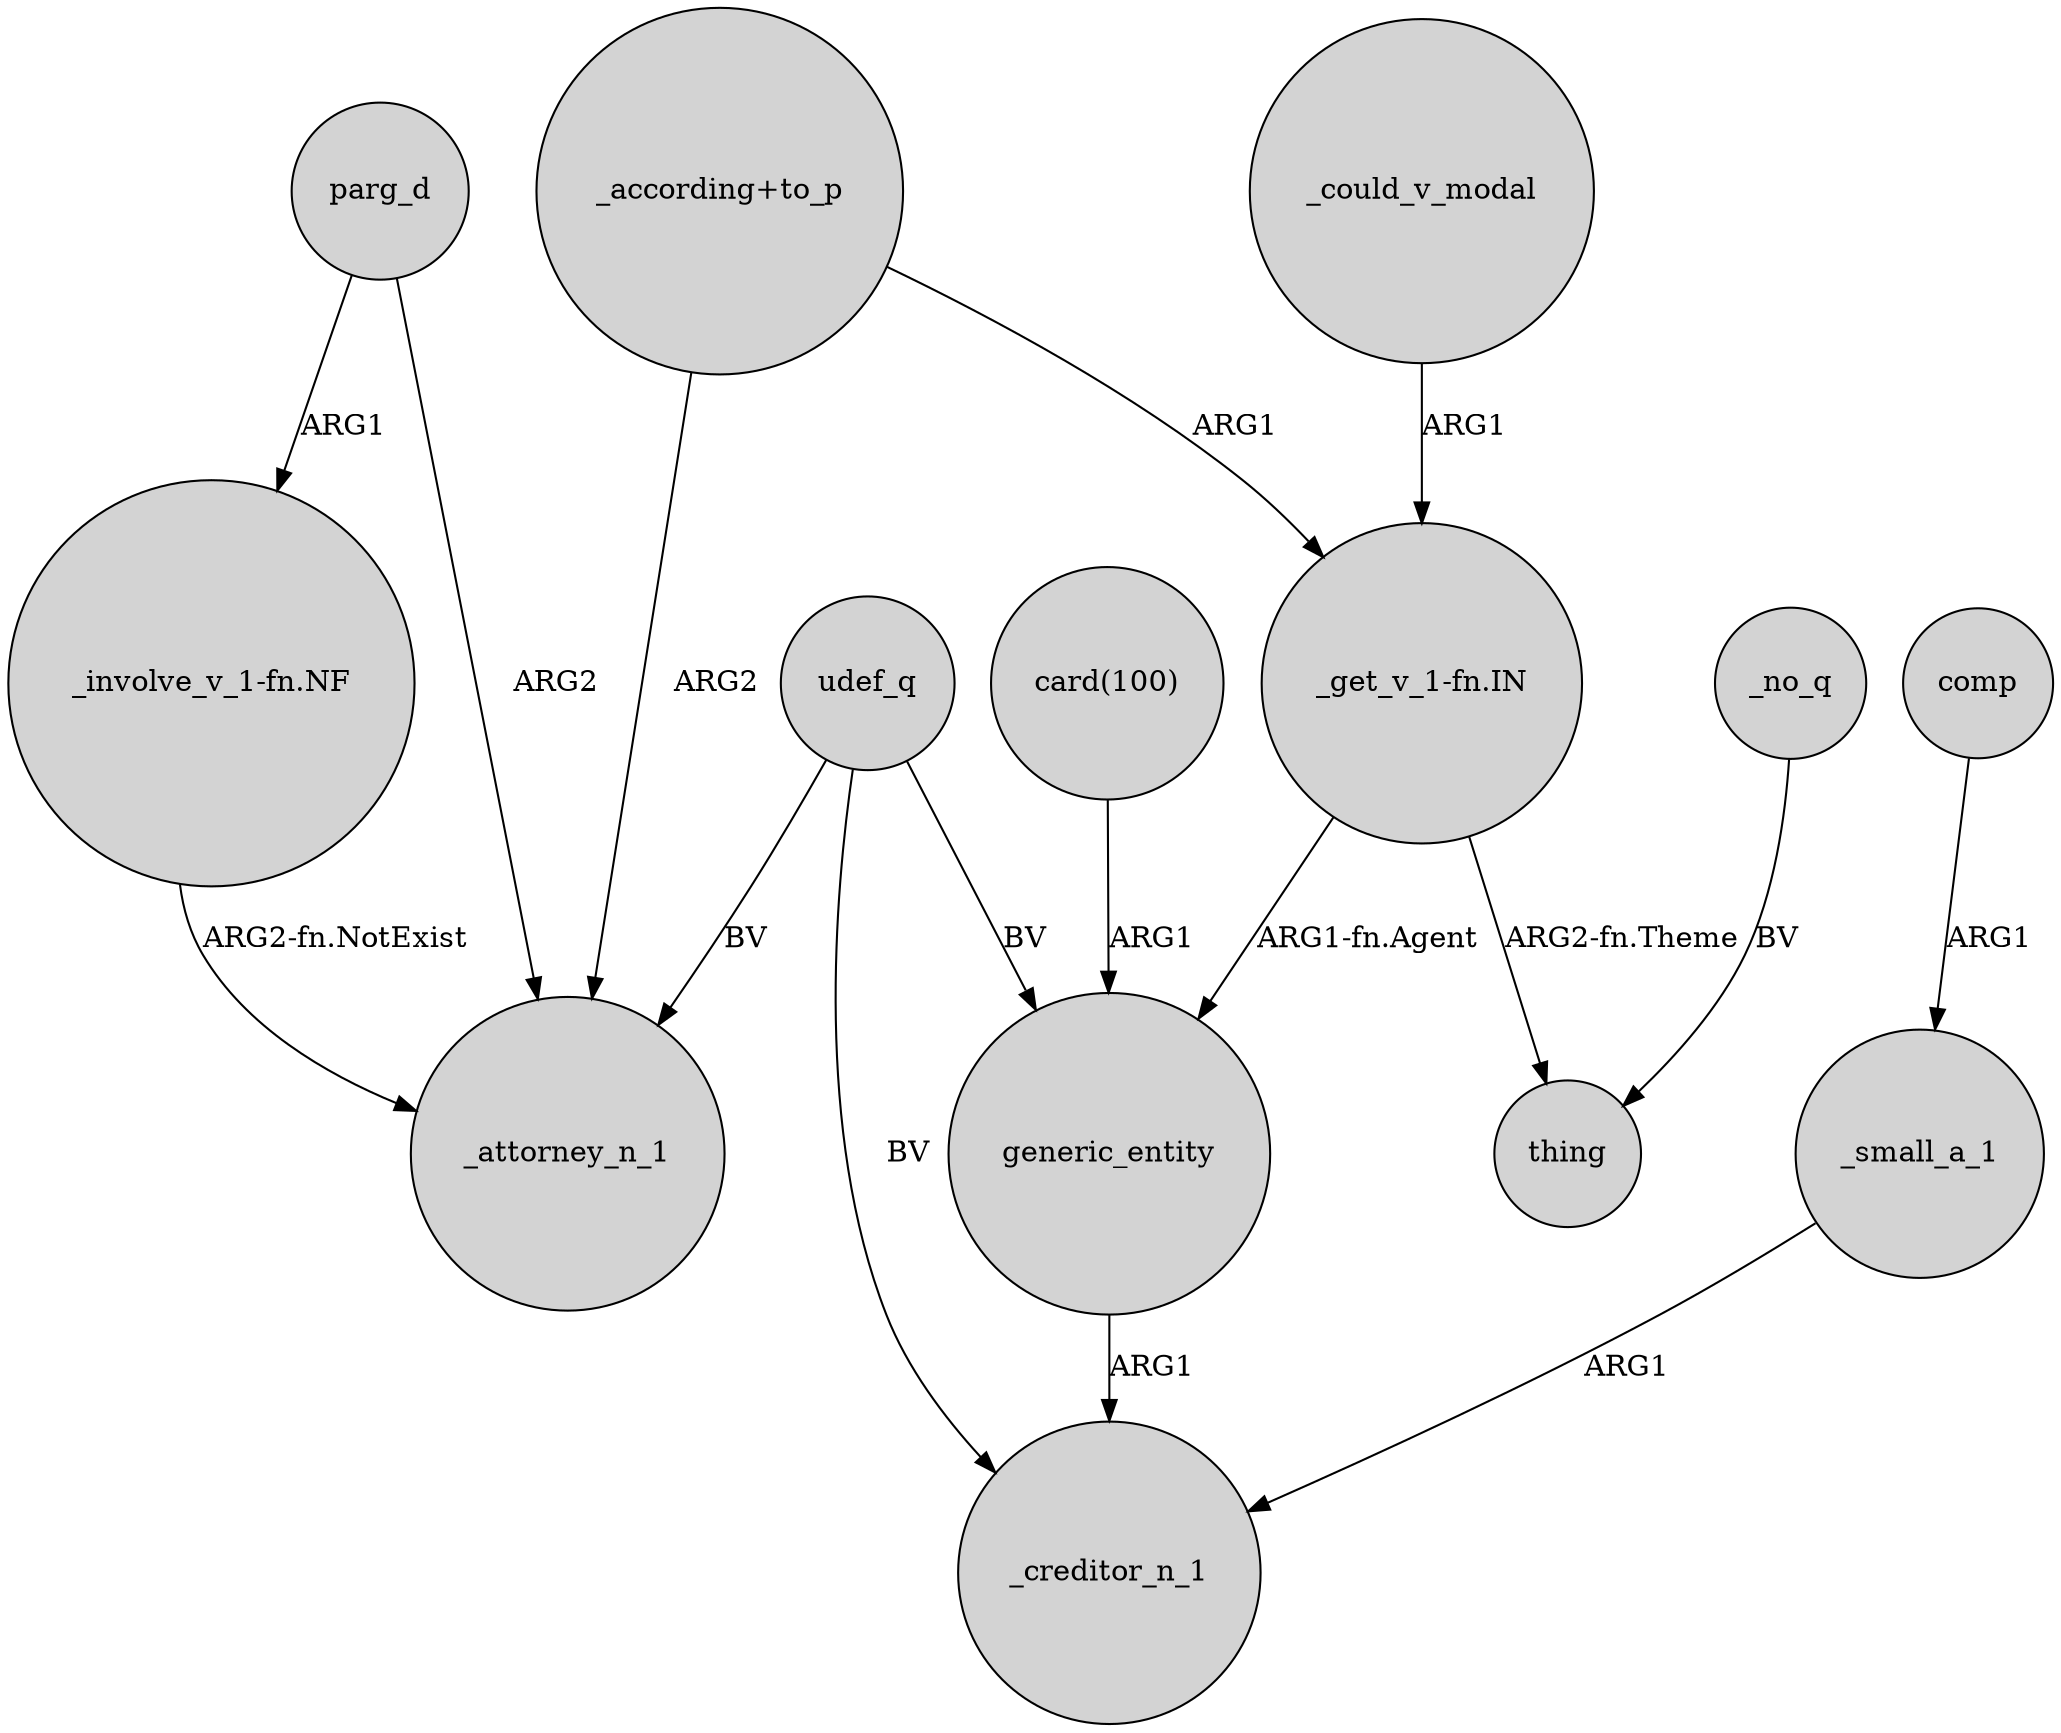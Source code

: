 digraph {
	node [shape=circle style=filled]
	udef_q -> _creditor_n_1 [label=BV]
	udef_q -> _attorney_n_1 [label=BV]
	parg_d -> _attorney_n_1 [label=ARG2]
	"_involve_v_1-fn.NF" -> _attorney_n_1 [label="ARG2-fn.NotExist"]
	udef_q -> generic_entity [label=BV]
	generic_entity -> _creditor_n_1 [label=ARG1]
	comp -> _small_a_1 [label=ARG1]
	"_get_v_1-fn.IN" -> generic_entity [label="ARG1-fn.Agent"]
	_small_a_1 -> _creditor_n_1 [label=ARG1]
	"card(100)" -> generic_entity [label=ARG1]
	_no_q -> thing [label=BV]
	"_according+to_p" -> _attorney_n_1 [label=ARG2]
	parg_d -> "_involve_v_1-fn.NF" [label=ARG1]
	_could_v_modal -> "_get_v_1-fn.IN" [label=ARG1]
	"_according+to_p" -> "_get_v_1-fn.IN" [label=ARG1]
	"_get_v_1-fn.IN" -> thing [label="ARG2-fn.Theme"]
}
